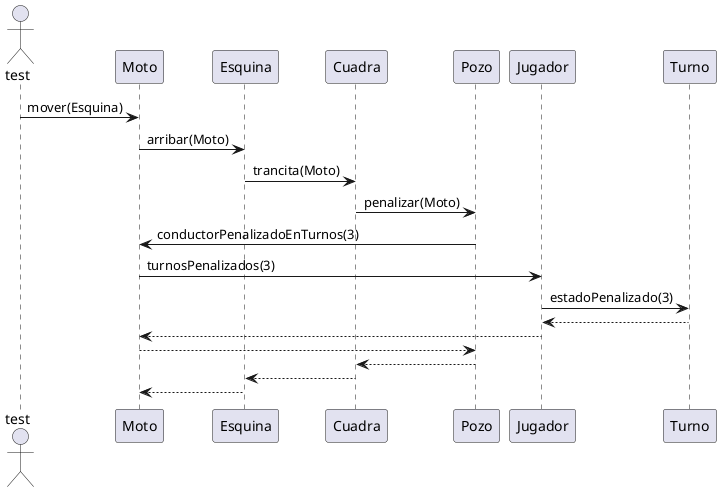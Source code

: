 @startuml
Actor test
test -> Moto : mover(Esquina)
Moto -> Esquina: arribar(Moto)
Esquina -> Cuadra: trancita(Moto)

Cuadra -> Pozo: penalizar(Moto)
Pozo -> Moto: conductorPenalizadoEnTurnos(3)
Moto-> Jugador: turnosPenalizados(3)
Jugador -> Turno: estadoPenalizado(3)
Turno --> Jugador
Jugador --> Moto
Moto --> Pozo
Pozo --> Cuadra
Cuadra --> Esquina
Esquina --> Moto



@enduml